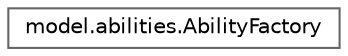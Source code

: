 digraph "Graphical Class Hierarchy"
{
 // LATEX_PDF_SIZE
  bgcolor="transparent";
  edge [fontname=Helvetica,fontsize=10,labelfontname=Helvetica,labelfontsize=10];
  node [fontname=Helvetica,fontsize=10,shape=box,height=0.2,width=0.4];
  rankdir="LR";
  Node0 [id="Node000000",label="model.abilities.AbilityFactory",height=0.2,width=0.4,color="grey40", fillcolor="white", style="filled",URL="$classmodel_1_1abilities_1_1AbilityFactory.html",tooltip="The AbilityFactory class is responsible for creating instances of different Pokémon abilities."];
}
